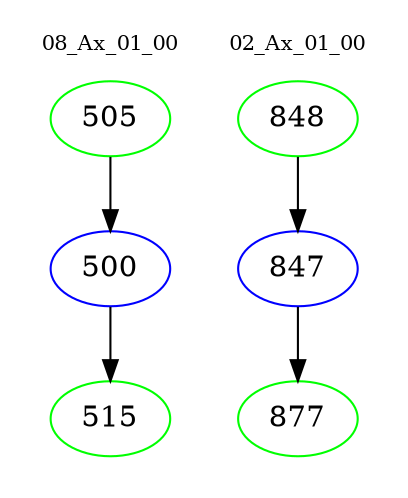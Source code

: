 digraph{
subgraph cluster_0 {
color = white
label = "08_Ax_01_00";
fontsize=10;
T0_505 [label="505", color="green"]
T0_505 -> T0_500 [color="black"]
T0_500 [label="500", color="blue"]
T0_500 -> T0_515 [color="black"]
T0_515 [label="515", color="green"]
}
subgraph cluster_1 {
color = white
label = "02_Ax_01_00";
fontsize=10;
T1_848 [label="848", color="green"]
T1_848 -> T1_847 [color="black"]
T1_847 [label="847", color="blue"]
T1_847 -> T1_877 [color="black"]
T1_877 [label="877", color="green"]
}
}
